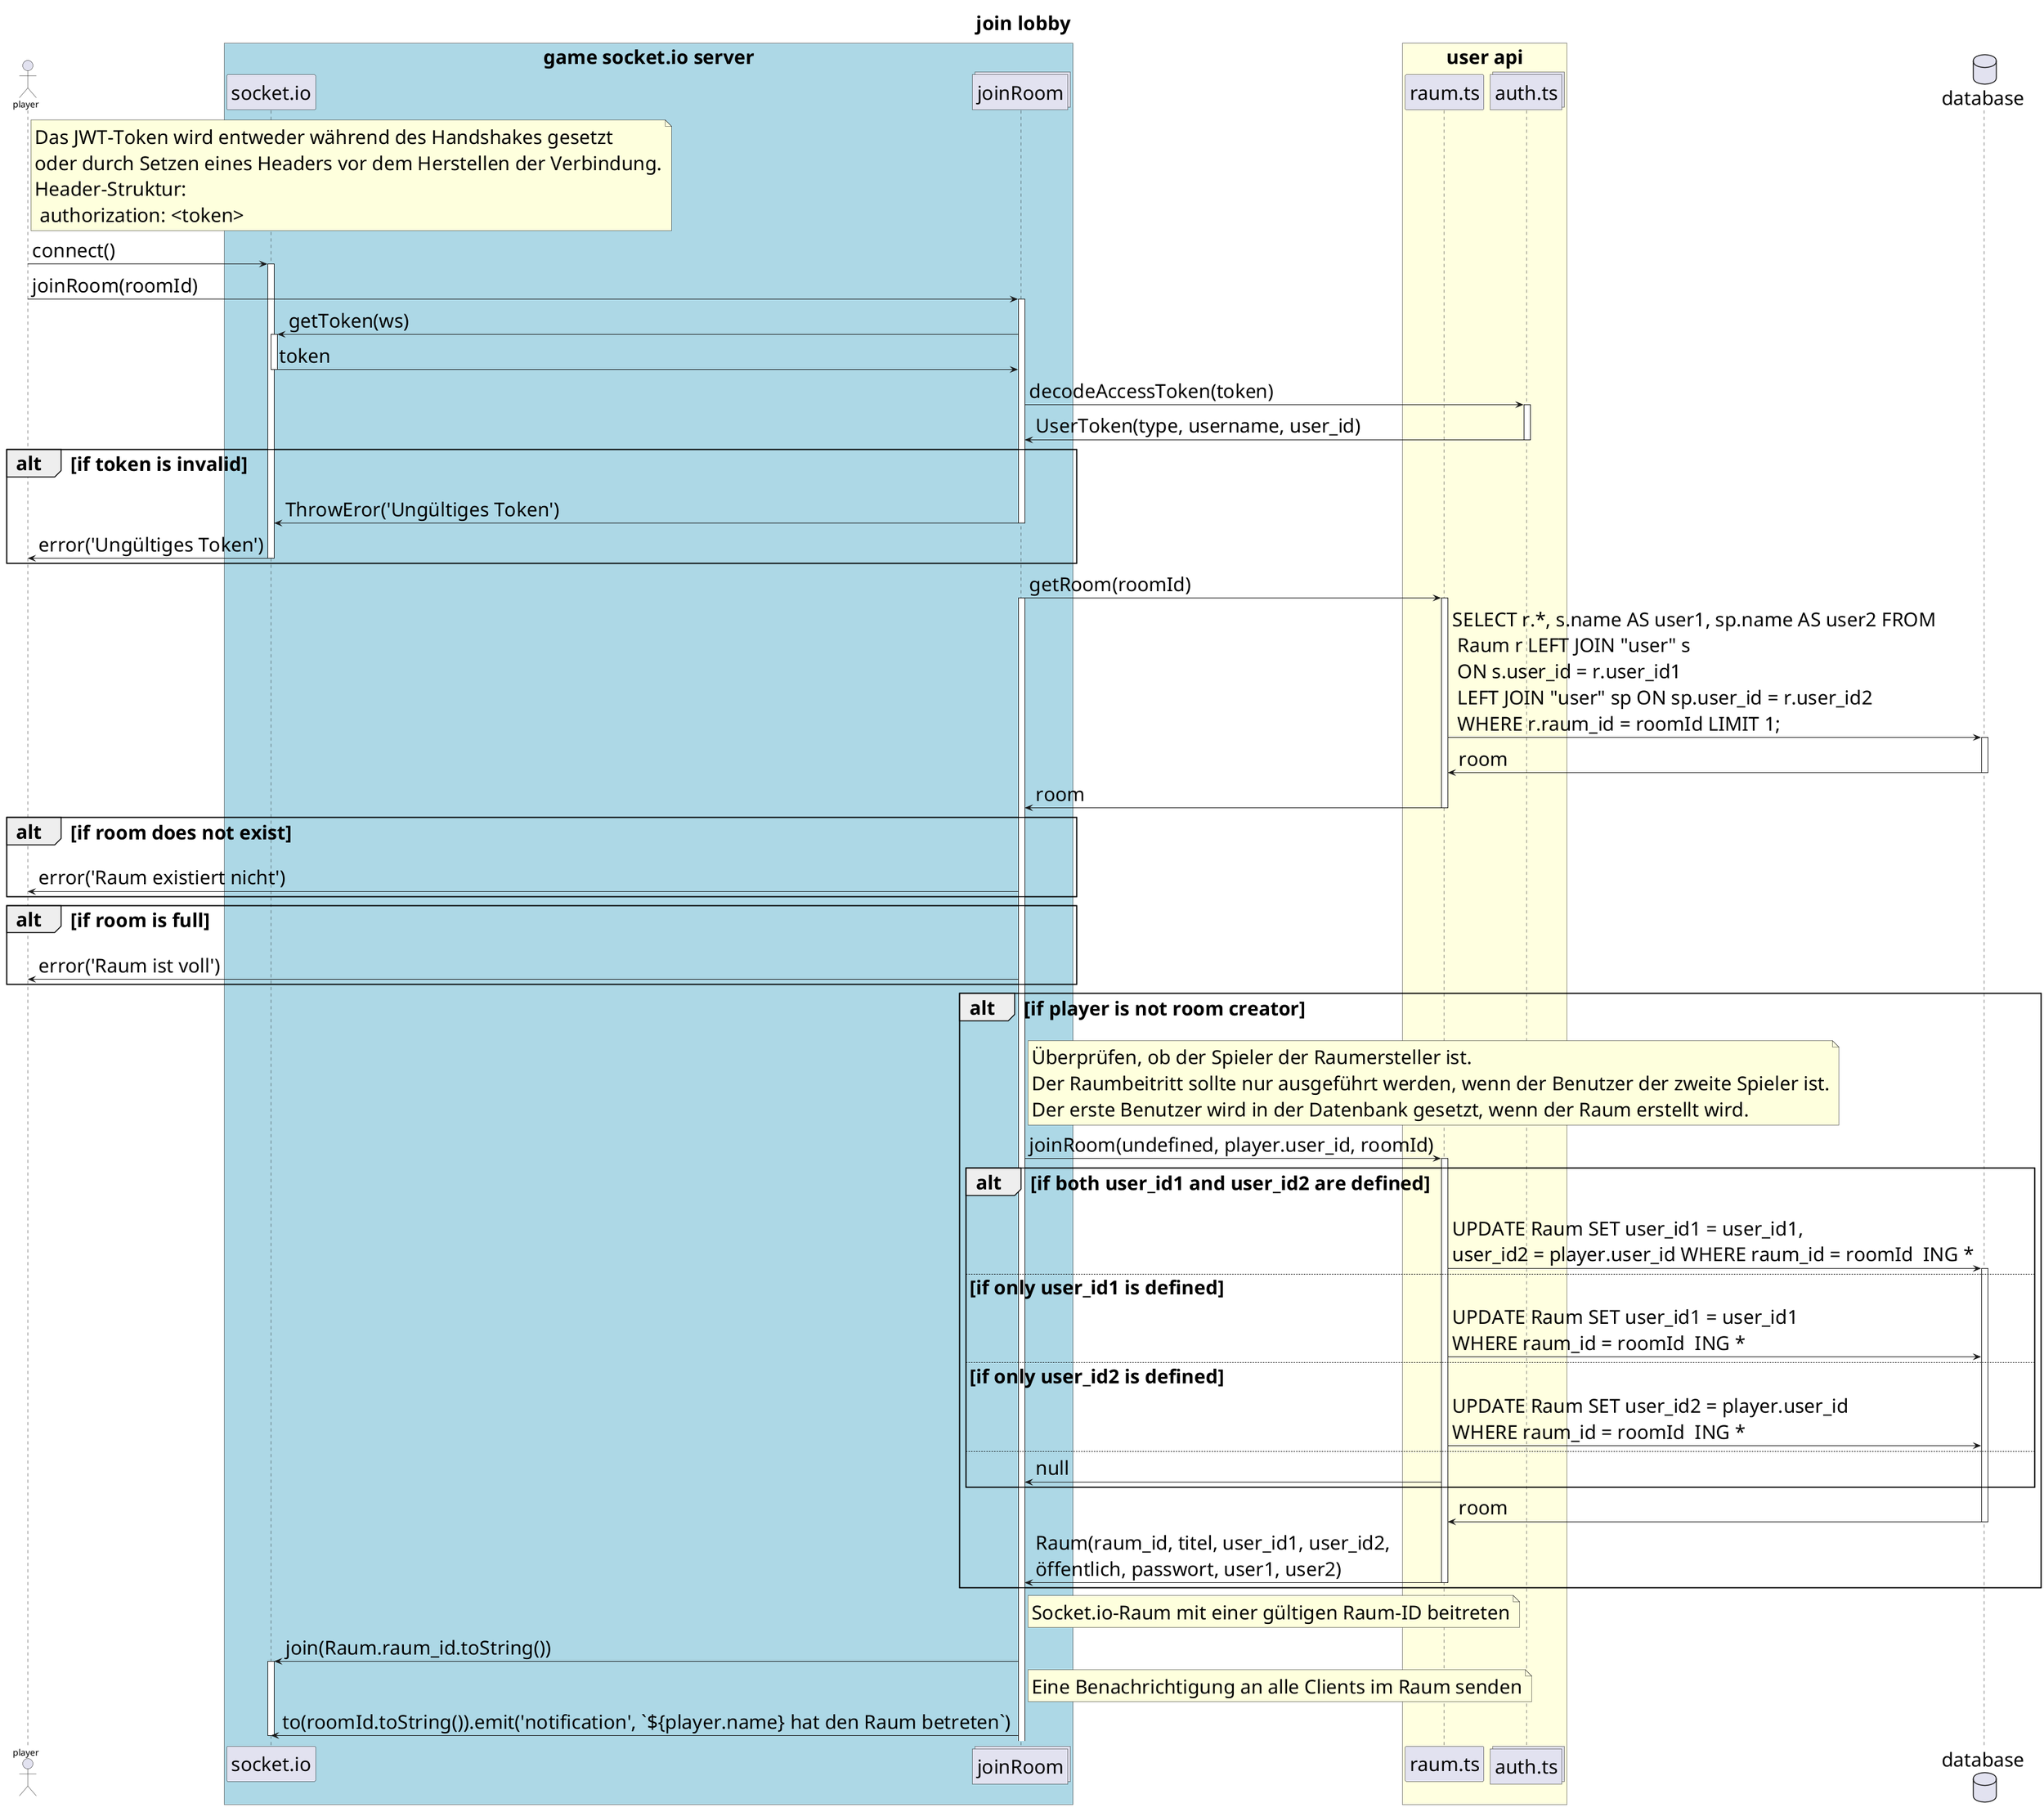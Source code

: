 @startuml
title "join lobby"
actor player
skinparam defaultFontSize 30
skinparam componentFontSize 30
skinparam actorFontSize 30
skinparam noteFontSize 30
skinparam sequenceParticipantFontSize 30
skinparam sequenceMessageFontSize 30
skinparam titleFontSize 30
box "game socket.io server" #LightBlue
participant "socket.io" as ws
collections "joinRoom" as jR
end box
box "user api" #LightYellow
participant "raum.ts" as raum
collections "auth.ts" as auth
end box
database database as db

note right of player: Das JWT-Token wird entweder während des Handshakes gesetzt\noder durch Setzen eines Headers vor dem Herstellen der Verbindung.\nHeader-Struktur:\n authorization: <token>
player -> ws: connect()
activate ws
player -> jR: joinRoom(roomId)
activate jR
jR -> ws: getToken(ws)
activate ws
ws -> jR: token
deactivate ws
jR -> auth: decodeAccessToken(token)
activate auth
auth -> jR: UserToken(type, username, user_id)
deactivate auth
alt if token is invalid
    jR -> ws: ThrowEror('Ungültiges Token')
    deactivate jR
    ws -> player: error('Ungültiges Token')
    deactivate ws
     
end

jR -> raum: getRoom(roomId)

activate raum
activate jR
raum -> db: SELECT r.*, s.name AS user1, sp.name AS user2 FROM\n Raum r LEFT JOIN "user" s \n ON s.user_id = r.user_id1 \n LEFT JOIN "user" sp ON sp.user_id = r.user_id2 \n WHERE r.raum_id = roomId LIMIT 1;
activate db
db -> raum: room
deactivate db
raum -> jR: room
deactivate raum
alt if room does not exist
    jR -> player: error('Raum existiert nicht')
    deactivate raum
    deactivate ws
     
end
deactivate raum

alt if room is full
    jR -> player: error('Raum ist voll')
    deactivate ws
     
end

alt if player is not room creator
    note right of jR: Überprüfen, ob der Spieler der Raumersteller ist.\nDer Raumbeitritt sollte nur ausgeführt werden, wenn der Benutzer der zweite Spieler ist.\nDer erste Benutzer wird in der Datenbank gesetzt, wenn der Raum erstellt wird.
    jR -> raum: joinRoom(undefined, player.user_id, roomId)
    activate raum
    alt if both user_id1 and user_id2 are defined
        raum -> db: UPDATE Raum SET user_id1 = user_id1,\nuser_id2 = player.user_id WHERE raum_id = roomId  ING *
        activate db
    else if only user_id1 is defined
        raum -> db: UPDATE Raum SET user_id1 = user_id1\nWHERE raum_id = roomId  ING *
    else if only user_id2 is defined
        raum -> db: UPDATE Raum SET user_id2 = player.user_id\nWHERE raum_id = roomId  ING *
    else
        raum -> jR: null
         
    end
    db -> raum: room
    deactivate db
    raum -> jR: Raum(raum_id, titel, user_id1, user_id2,\nöffentlich, passwort, user1, user2)
    deactivate raum
end
note right of jR: Socket.io-Raum mit einer gültigen Raum-ID beitreten
jR -> ws: join(Raum.raum_id.toString())
activate ws
note right of jR: Eine Benachrichtigung an alle Clients im Raum senden
jR -> ws: to(roomId.toString()).emit('notification', `${player.name} hat den Raum betreten`)
deactivate ws

@enduml